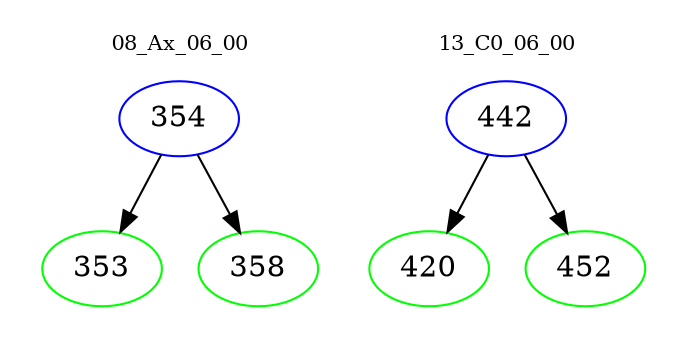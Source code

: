 digraph{
subgraph cluster_0 {
color = white
label = "08_Ax_06_00";
fontsize=10;
T0_354 [label="354", color="blue"]
T0_354 -> T0_353 [color="black"]
T0_353 [label="353", color="green"]
T0_354 -> T0_358 [color="black"]
T0_358 [label="358", color="green"]
}
subgraph cluster_1 {
color = white
label = "13_C0_06_00";
fontsize=10;
T1_442 [label="442", color="blue"]
T1_442 -> T1_420 [color="black"]
T1_420 [label="420", color="green"]
T1_442 -> T1_452 [color="black"]
T1_452 [label="452", color="green"]
}
}
